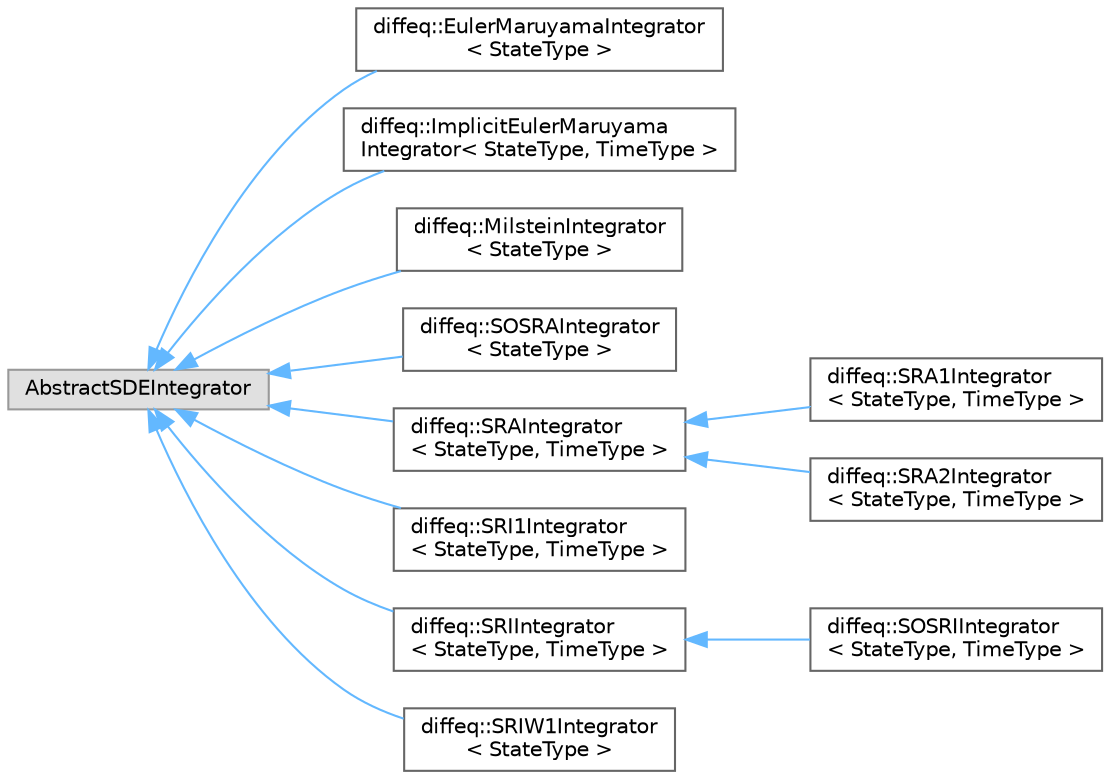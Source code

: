 digraph "Graphical Class Hierarchy"
{
 // LATEX_PDF_SIZE
  bgcolor="transparent";
  edge [fontname=Helvetica,fontsize=10,labelfontname=Helvetica,labelfontsize=10];
  node [fontname=Helvetica,fontsize=10,shape=box,height=0.2,width=0.4];
  rankdir="LR";
  Node0 [id="Node000000",label="AbstractSDEIntegrator",height=0.2,width=0.4,color="grey60", fillcolor="#E0E0E0", style="filled",tooltip=" "];
  Node0 -> Node1 [id="edge21_Node000000_Node000001",dir="back",color="steelblue1",style="solid",tooltip=" "];
  Node1 [id="Node000001",label="diffeq::EulerMaruyamaIntegrator\l\< StateType \>",height=0.2,width=0.4,color="grey40", fillcolor="white", style="filled",URL="$classdiffeq_1_1_euler_maruyama_integrator.html",tooltip="Euler-Maruyama method for SDEs."];
  Node0 -> Node2 [id="edge22_Node000000_Node000002",dir="back",color="steelblue1",style="solid",tooltip=" "];
  Node2 [id="Node000002",label="diffeq::ImplicitEulerMaruyama\lIntegrator\< StateType, TimeType \>",height=0.2,width=0.4,color="grey40", fillcolor="white", style="filled",URL="$classdiffeq_1_1_implicit_euler_maruyama_integrator.html",tooltip="Implicit Euler-Maruyama method."];
  Node0 -> Node3 [id="edge23_Node000000_Node000003",dir="back",color="steelblue1",style="solid",tooltip=" "];
  Node3 [id="Node000003",label="diffeq::MilsteinIntegrator\l\< StateType \>",height=0.2,width=0.4,color="grey40", fillcolor="white", style="filled",URL="$classdiffeq_1_1_milstein_integrator.html",tooltip="Milstein method for SDEs."];
  Node0 -> Node4 [id="edge24_Node000000_Node000004",dir="back",color="steelblue1",style="solid",tooltip=" "];
  Node4 [id="Node000004",label="diffeq::SOSRAIntegrator\l\< StateType \>",height=0.2,width=0.4,color="grey40", fillcolor="white", style="filled",URL="$classdiffeq_1_1_s_o_s_r_a_integrator.html",tooltip="SOSRA (Stability-Optimized SRA) integrator."];
  Node0 -> Node5 [id="edge25_Node000000_Node000005",dir="back",color="steelblue1",style="solid",tooltip=" "];
  Node5 [id="Node000005",label="diffeq::SRAIntegrator\l\< StateType, TimeType \>",height=0.2,width=0.4,color="grey40", fillcolor="white", style="filled",URL="$classdiffeq_1_1_s_r_a_integrator.html",tooltip="SRA (Stochastic Runge-Kutta for additive noise SDEs) integrator."];
  Node5 -> Node6 [id="edge26_Node000005_Node000006",dir="back",color="steelblue1",style="solid",tooltip=" "];
  Node6 [id="Node000006",label="diffeq::SRA1Integrator\l\< StateType, TimeType \>",height=0.2,width=0.4,color="grey40", fillcolor="white", style="filled",URL="$classdiffeq_1_1_s_r_a1_integrator.html",tooltip="SRA1 integrator variant."];
  Node5 -> Node7 [id="edge27_Node000005_Node000007",dir="back",color="steelblue1",style="solid",tooltip=" "];
  Node7 [id="Node000007",label="diffeq::SRA2Integrator\l\< StateType, TimeType \>",height=0.2,width=0.4,color="grey40", fillcolor="white", style="filled",URL="$classdiffeq_1_1_s_r_a2_integrator.html",tooltip="SRA2 integrator variant."];
  Node0 -> Node8 [id="edge28_Node000000_Node000008",dir="back",color="steelblue1",style="solid",tooltip=" "];
  Node8 [id="Node000008",label="diffeq::SRI1Integrator\l\< StateType, TimeType \>",height=0.2,width=0.4,color="grey40", fillcolor="white", style="filled",URL="$classdiffeq_1_1_s_r_i1_integrator.html",tooltip="Stochastic Runge-Kutta method (SRI1)"];
  Node0 -> Node9 [id="edge29_Node000000_Node000009",dir="back",color="steelblue1",style="solid",tooltip=" "];
  Node9 [id="Node000009",label="diffeq::SRIIntegrator\l\< StateType, TimeType \>",height=0.2,width=0.4,color="grey40", fillcolor="white", style="filled",URL="$classdiffeq_1_1_s_r_i_integrator.html",tooltip="SRI (Stochastic Runge-Kutta for general Itô SDEs) integrator."];
  Node9 -> Node10 [id="edge30_Node000009_Node000010",dir="back",color="steelblue1",style="solid",tooltip=" "];
  Node10 [id="Node000010",label="diffeq::SOSRIIntegrator\l\< StateType, TimeType \>",height=0.2,width=0.4,color="grey40", fillcolor="white", style="filled",URL="$classdiffeq_1_1_s_o_s_r_i_integrator.html",tooltip="SOSRI (Stability-Optimized SRI) integrator."];
  Node0 -> Node11 [id="edge31_Node000000_Node000011",dir="back",color="steelblue1",style="solid",tooltip=" "];
  Node11 [id="Node000011",label="diffeq::SRIW1Integrator\l\< StateType \>",height=0.2,width=0.4,color="grey40", fillcolor="white", style="filled",URL="$classdiffeq_1_1_s_r_i_w1_integrator.html",tooltip="SRIW1 integrator variant."];
}
